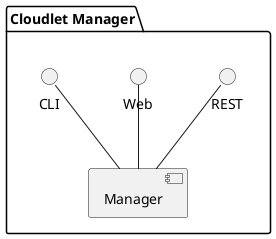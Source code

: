 @startuml

package "Cloudlet Manager" {
    component Manager
    interface REST
    interface Web
    interface CLI
    CLI -- Manager
    REST -- Manager
    Web -- Manager
}
@enduml
